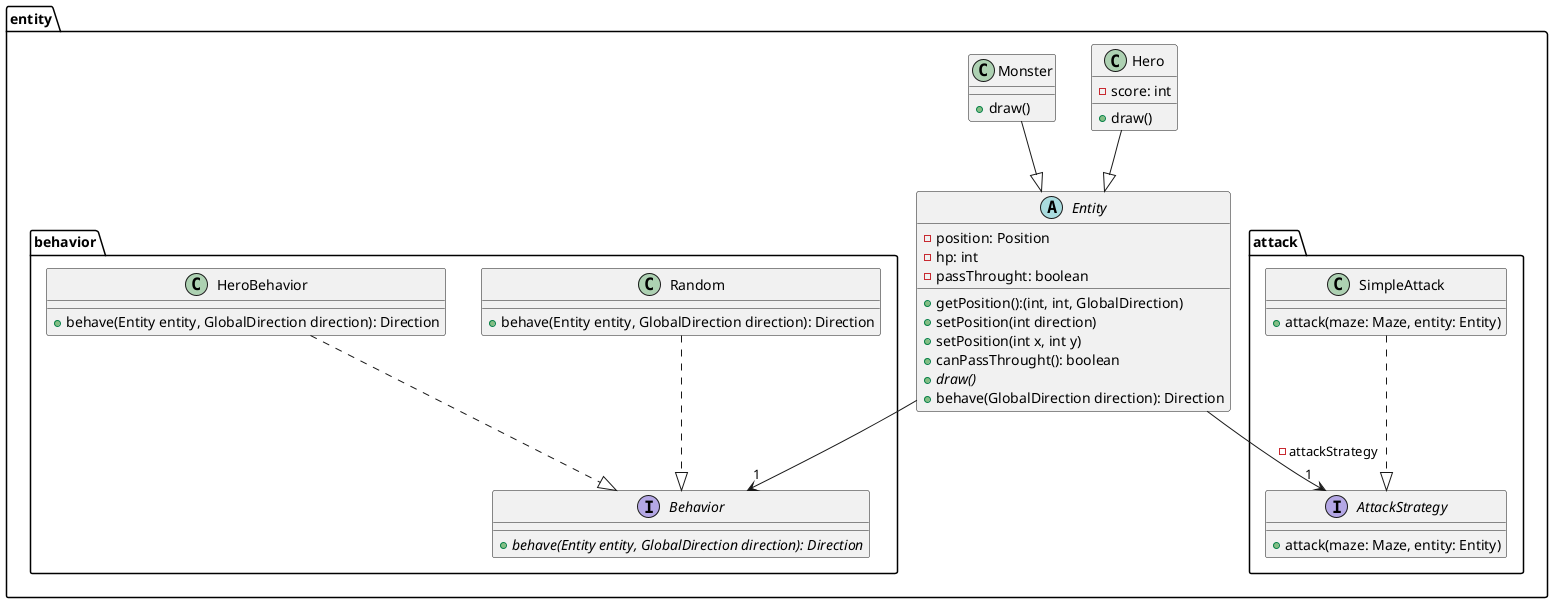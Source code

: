 @startuml

package entity{

    abstract Entity{
        - position: Position
        - hp: int
        - passThrought: boolean
        + getPosition():(int, int, GlobalDirection)
        + setPosition(int direction)
        + setPosition(int x, int y)
        + canPassThrought(): boolean
        + {abstract} draw()
        + behave(GlobalDirection direction): Direction
    }

    class Hero {
        - score: int
        + draw()
    }

    class Monster{
        + draw()
    }

    package behavior{

        interface Behavior{
            + {abstract} behave(Entity entity, GlobalDirection direction): Direction
        }

        class Random{
            + behave(Entity entity, GlobalDirection direction): Direction
        }

        class HeroBehavior{
            + behave(Entity entity, GlobalDirection direction): Direction
        }

    }

    package attack{

        interface AttackStrategy{
            + attack(maze: Maze, entity: Entity)
        }

        class SimpleAttack{
            + attack(maze: Maze, entity: Entity)
        }

    }

}



Hero --|> Entity
Monster --|> Entity
Entity --> "1" Behavior
HeroBehavior ..|> Behavior
Random ..|> Behavior

Entity --> "1" AttackStrategy: - attackStrategy

SimpleAttack ..|> AttackStrategy

@enduml